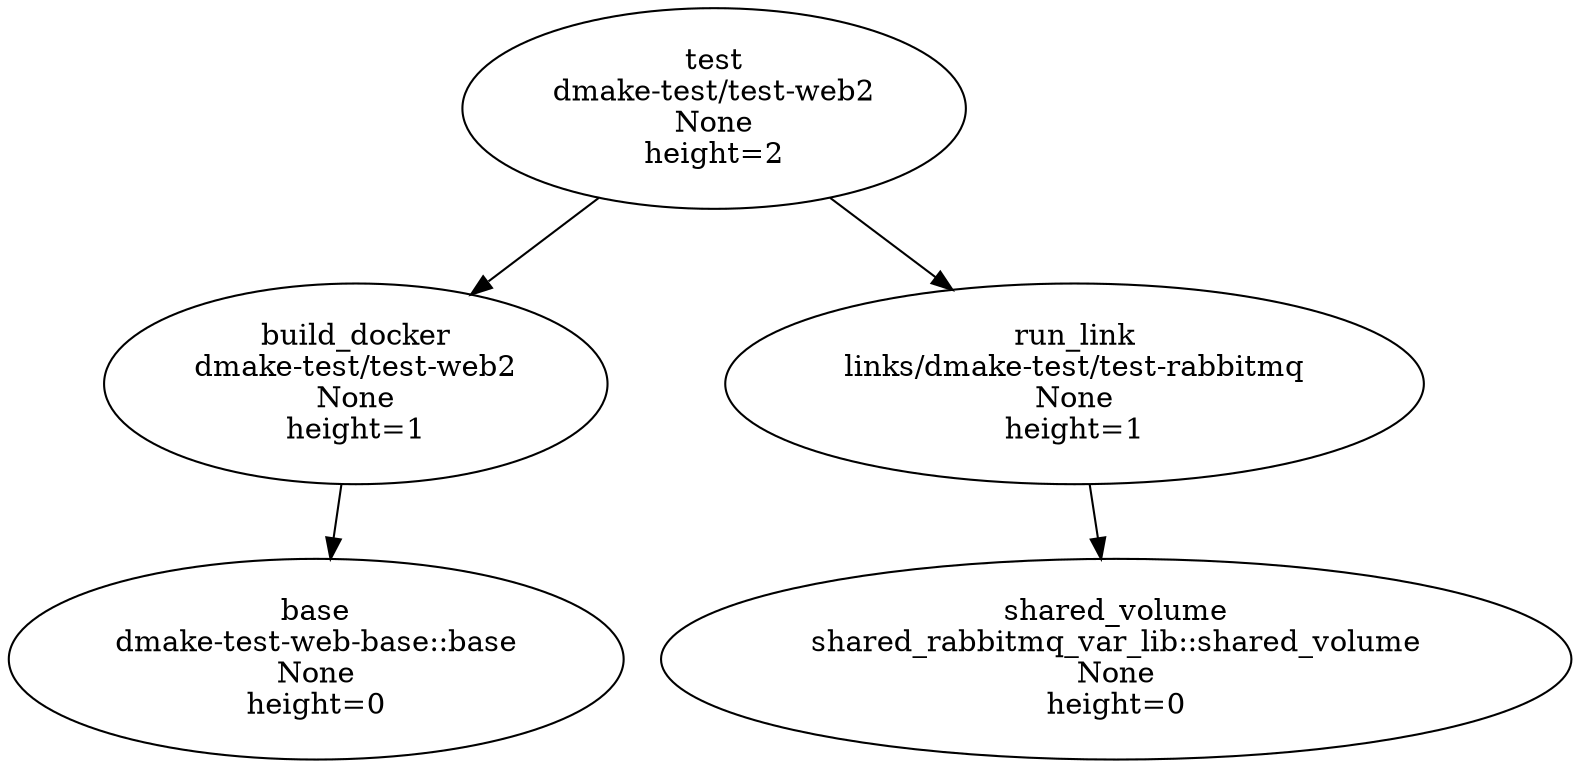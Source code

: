 // DMake Services
digraph {
	subgraph "group base" {
		rank=same
		"('base', 'dmake-test-web-base__base', None)" [label="base
dmake-test-web-base::base
None
height=0"]
	}
	"('build_docker', 'dmake-test/test-web2', None)" -> "('base', 'dmake-test-web-base__base', None)"
	subgraph "group build_docker" {
		rank=same
		"('build_docker', 'dmake-test/test-web2', None)" [label="build_docker
dmake-test/test-web2
None
height=1"]
	}
	"('run_link', 'links/dmake-test/test-rabbitmq', None)" -> "('shared_volume', 'shared_rabbitmq_var_lib__shared_volume', None)"
	subgraph "group run_link" {
		rank=same
		"('run_link', 'links/dmake-test/test-rabbitmq', None)" [label="run_link
links/dmake-test/test-rabbitmq
None
height=1"]
	}
	subgraph "group shared_volume" {
		rank=same
		"('shared_volume', 'shared_rabbitmq_var_lib__shared_volume', None)" [label="shared_volume
shared_rabbitmq_var_lib::shared_volume
None
height=0"]
	}
	"('test', 'dmake-test/test-web2', None)" -> "('build_docker', 'dmake-test/test-web2', None)"
	"('test', 'dmake-test/test-web2', None)" -> "('run_link', 'links/dmake-test/test-rabbitmq', None)"
	subgraph "group test" {
		rank=same
		"('test', 'dmake-test/test-web2', None)" [label="test
dmake-test/test-web2
None
height=2"]
	}
}
